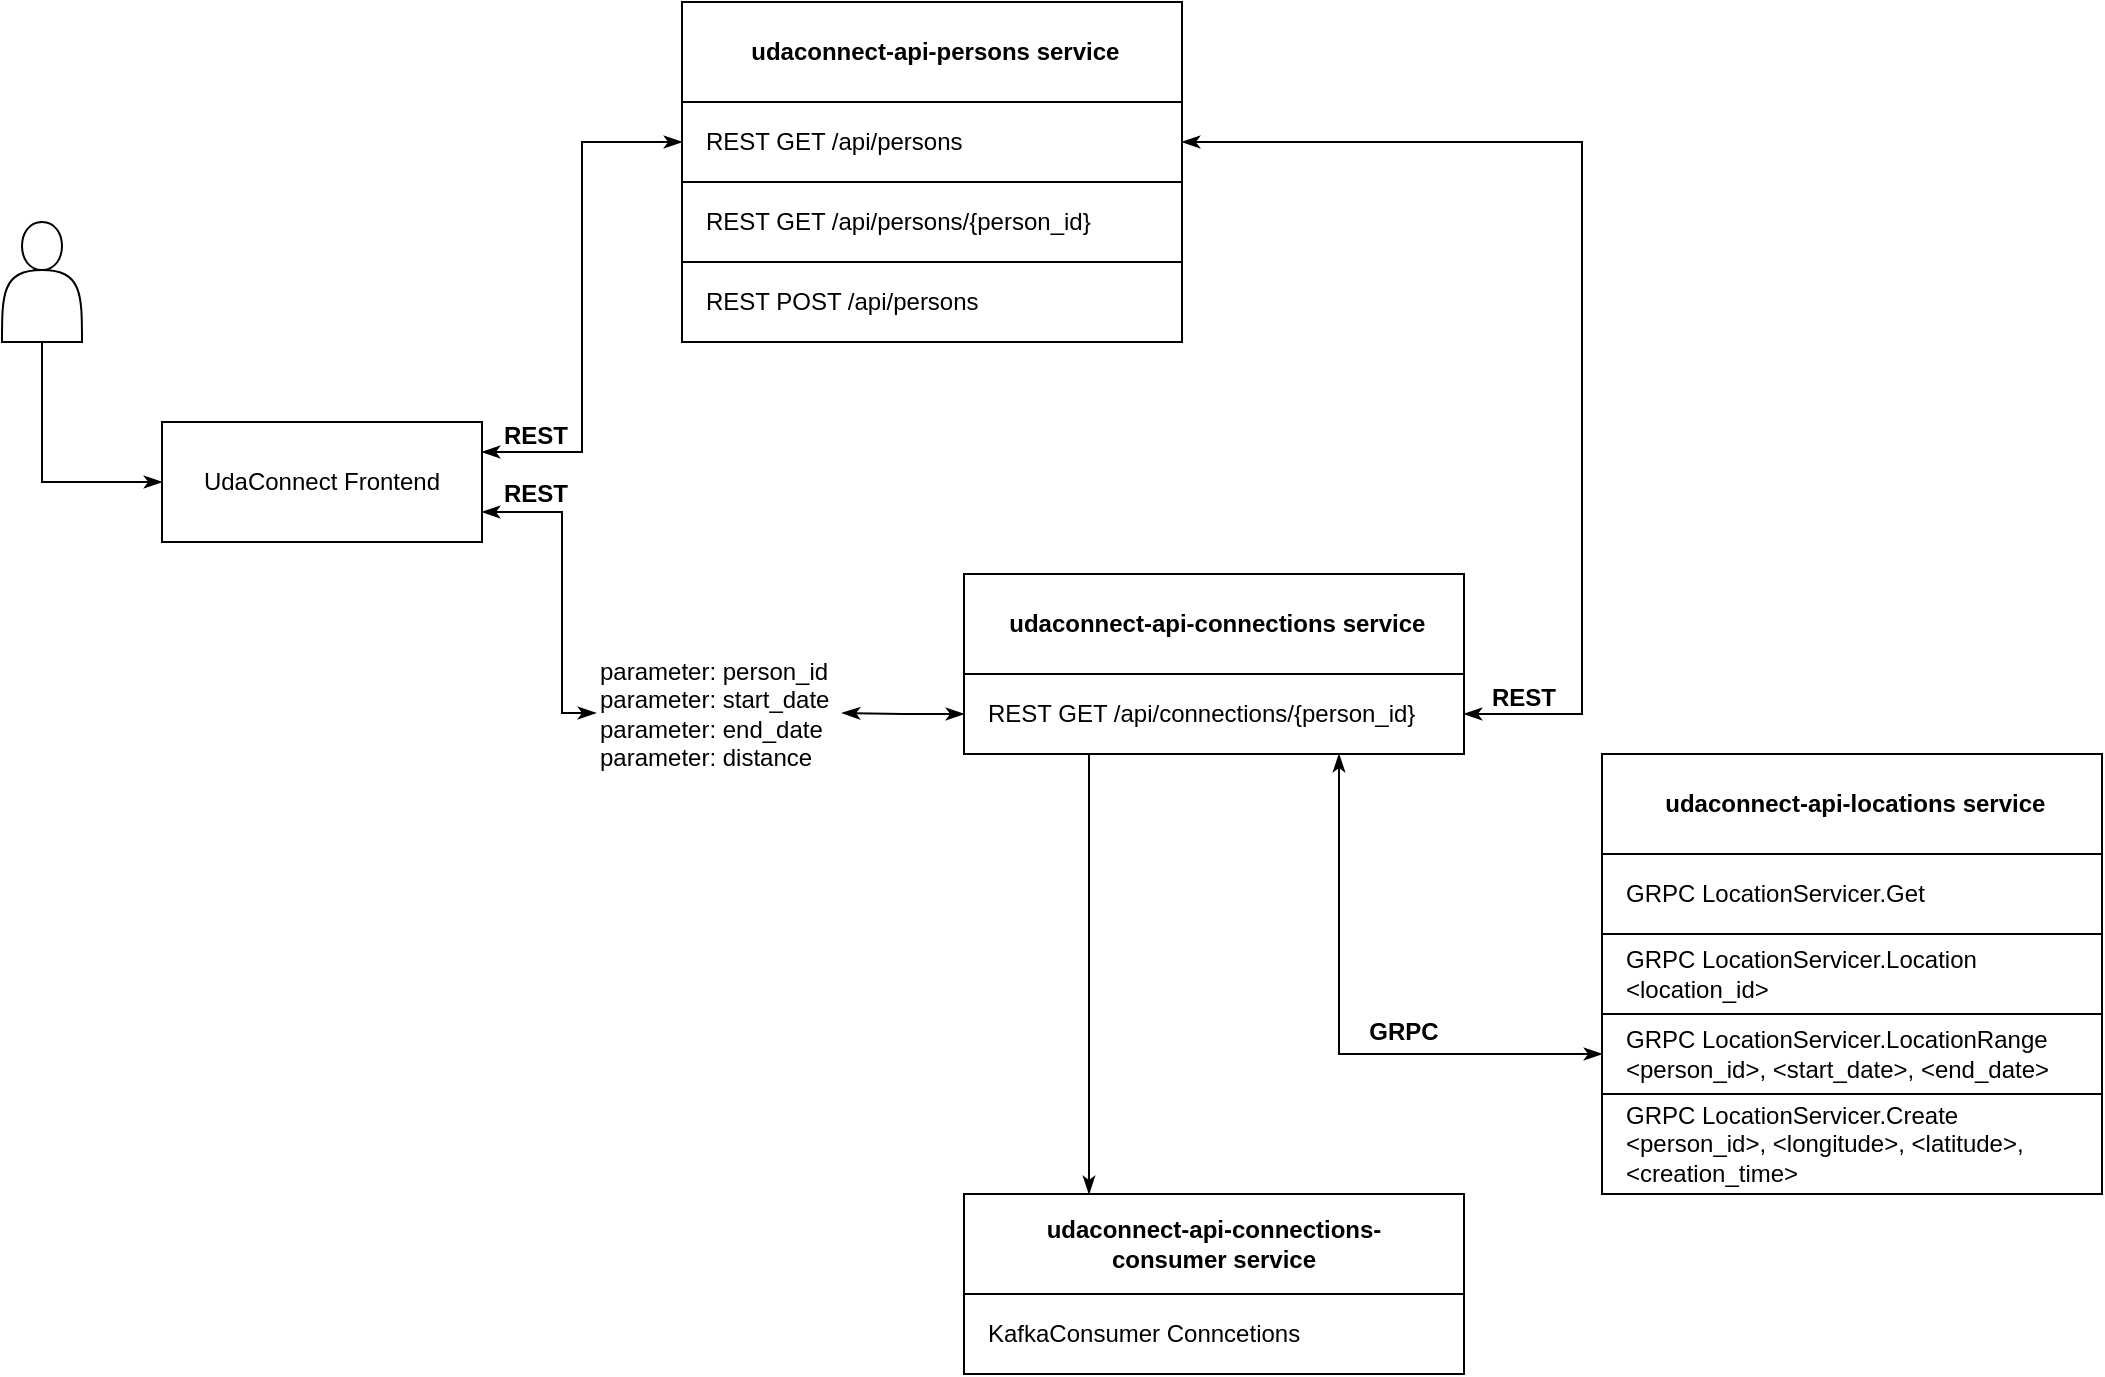 <mxfile version="16.1.2" type="device"><diagram id="vtUqGHYsjoWaJXS0KgvS" name="Page-1"><mxGraphModel dx="1483" dy="891" grid="1" gridSize="10" guides="1" tooltips="1" connect="1" arrows="1" fold="1" page="1" pageScale="1" pageWidth="1100" pageHeight="850" math="0" shadow="0"><root><mxCell id="0"/><mxCell id="1" parent="0"/><mxCell id="j3djy2fpils4WfjQPOHH-4" value="&lt;b&gt;&amp;nbsp;udaconnect-api-persons service&lt;/b&gt;" style="rounded=0;whiteSpace=wrap;html=1;" vertex="1" parent="1"><mxGeometry x="360" y="90" width="250" height="50" as="geometry"/></mxCell><mxCell id="DiqRhk6Mg5SbUiOZTt6v-1" value="UdaConnect Frontend" style="rounded=0;whiteSpace=wrap;html=1;" parent="1" vertex="1"><mxGeometry x="100" y="300" width="160" height="60" as="geometry"/></mxCell><mxCell id="j3djy2fpils4WfjQPOHH-1" value="REST GET /api/persons" style="rounded=0;whiteSpace=wrap;html=1;align=left;spacingTop=0;spacingLeft=10;" vertex="1" parent="1"><mxGeometry x="360" y="140" width="250" height="40" as="geometry"/></mxCell><mxCell id="j3djy2fpils4WfjQPOHH-3" value="parameter: person_id&lt;br&gt;parameter: start_date&lt;br&gt;parameter: end_date&lt;br&gt;parameter: distance" style="text;html=1;strokeColor=none;fillColor=none;align=left;verticalAlign=middle;whiteSpace=wrap;rounded=0;" vertex="1" parent="1"><mxGeometry x="317" y="413" width="123" height="65" as="geometry"/></mxCell><mxCell id="j3djy2fpils4WfjQPOHH-9" value="REST GET /api/persons/{person_id}" style="rounded=0;whiteSpace=wrap;html=1;align=left;spacingTop=0;spacingLeft=10;" vertex="1" parent="1"><mxGeometry x="360" y="180" width="250" height="40" as="geometry"/></mxCell><mxCell id="j3djy2fpils4WfjQPOHH-10" value="REST POST /api/persons" style="rounded=0;whiteSpace=wrap;html=1;align=left;spacingTop=0;spacingLeft=10;" vertex="1" parent="1"><mxGeometry x="360" y="220" width="250" height="40" as="geometry"/></mxCell><mxCell id="j3djy2fpils4WfjQPOHH-12" value="&lt;b&gt;&amp;nbsp;udaconnect-api-connections service&lt;/b&gt;" style="rounded=0;whiteSpace=wrap;html=1;" vertex="1" parent="1"><mxGeometry x="501" y="376" width="250" height="50" as="geometry"/></mxCell><mxCell id="j3djy2fpils4WfjQPOHH-13" value="REST GET /api/connections/{person_id}" style="rounded=0;whiteSpace=wrap;html=1;align=left;spacingTop=0;spacingLeft=10;" vertex="1" parent="1"><mxGeometry x="501" y="426" width="250" height="40" as="geometry"/></mxCell><mxCell id="j3djy2fpils4WfjQPOHH-14" value="" style="endArrow=classicThin;html=1;rounded=0;edgeStyle=orthogonalEdgeStyle;entryX=0;entryY=0.5;entryDx=0;entryDy=0;endFill=1;startArrow=classicThin;startFill=1;exitX=1;exitY=0.25;exitDx=0;exitDy=0;" edge="1" parent="1" source="DiqRhk6Mg5SbUiOZTt6v-1" target="j3djy2fpils4WfjQPOHH-1"><mxGeometry width="50" height="50" relative="1" as="geometry"><mxPoint x="430" y="420" as="sourcePoint"/><mxPoint x="480" y="370" as="targetPoint"/></mxGeometry></mxCell><mxCell id="j3djy2fpils4WfjQPOHH-15" value="REST" style="text;html=1;strokeColor=none;fillColor=none;align=center;verticalAlign=middle;whiteSpace=wrap;rounded=0;fontStyle=1" vertex="1" parent="1"><mxGeometry x="257" y="292" width="60" height="30" as="geometry"/></mxCell><mxCell id="j3djy2fpils4WfjQPOHH-17" value="" style="endArrow=classicThin;html=1;rounded=0;edgeStyle=orthogonalEdgeStyle;endFill=1;startArrow=classicThin;startFill=1;exitX=1;exitY=0.75;exitDx=0;exitDy=0;entryX=0;entryY=0.5;entryDx=0;entryDy=0;" edge="1" parent="1" source="DiqRhk6Mg5SbUiOZTt6v-1" target="j3djy2fpils4WfjQPOHH-3"><mxGeometry width="50" height="50" relative="1" as="geometry"><mxPoint x="270" y="325" as="sourcePoint"/><mxPoint x="300" y="440" as="targetPoint"/><Array as="points"><mxPoint x="300" y="345"/><mxPoint x="300" y="446"/></Array></mxGeometry></mxCell><mxCell id="j3djy2fpils4WfjQPOHH-19" value="REST" style="text;html=1;strokeColor=none;fillColor=none;align=center;verticalAlign=middle;whiteSpace=wrap;rounded=0;fontStyle=1" vertex="1" parent="1"><mxGeometry x="257" y="320" width="60" height="32" as="geometry"/></mxCell><mxCell id="j3djy2fpils4WfjQPOHH-20" value="" style="endArrow=classicThin;html=1;rounded=0;edgeStyle=orthogonalEdgeStyle;endFill=1;startArrow=classicThin;startFill=1;exitX=0;exitY=0.5;exitDx=0;exitDy=0;entryX=1;entryY=0.5;entryDx=0;entryDy=0;" edge="1" parent="1" source="j3djy2fpils4WfjQPOHH-13" target="j3djy2fpils4WfjQPOHH-3"><mxGeometry width="50" height="50" relative="1" as="geometry"><mxPoint x="270" y="355" as="sourcePoint"/><mxPoint x="327" y="455.5" as="targetPoint"/></mxGeometry></mxCell><mxCell id="j3djy2fpils4WfjQPOHH-22" value="&lt;b&gt;&amp;nbsp;udaconnect-api-locations service&lt;/b&gt;" style="rounded=0;whiteSpace=wrap;html=1;" vertex="1" parent="1"><mxGeometry x="820" y="466" width="250" height="50" as="geometry"/></mxCell><mxCell id="j3djy2fpils4WfjQPOHH-23" value="GRPC&amp;nbsp;LocationServicer.Get" style="rounded=0;whiteSpace=wrap;html=1;align=left;spacingTop=0;spacingLeft=10;" vertex="1" parent="1"><mxGeometry x="820" y="516" width="250" height="40" as="geometry"/></mxCell><mxCell id="j3djy2fpils4WfjQPOHH-24" value="GRPC&amp;nbsp;LocationServicer.Location &amp;lt;location_id&amp;gt;" style="rounded=0;whiteSpace=wrap;html=1;align=left;spacingTop=0;spacingLeft=10;" vertex="1" parent="1"><mxGeometry x="820" y="556" width="250" height="40" as="geometry"/></mxCell><mxCell id="j3djy2fpils4WfjQPOHH-25" value="GRPC&amp;nbsp;LocationServicer.LocationRange &amp;lt;person_id&amp;gt;, &amp;lt;start_date&amp;gt;, &amp;lt;end_date&amp;gt;" style="rounded=0;whiteSpace=wrap;html=1;align=left;spacingTop=0;spacingLeft=10;" vertex="1" parent="1"><mxGeometry x="820" y="596" width="250" height="40" as="geometry"/></mxCell><mxCell id="j3djy2fpils4WfjQPOHH-26" value="GRPC&amp;nbsp;LocationServicer.Create &amp;lt;person_id&amp;gt;, &amp;lt;longitude&amp;gt;, &amp;lt;latitude&amp;gt;, &amp;lt;creation_time&amp;gt;" style="rounded=0;whiteSpace=wrap;html=1;align=left;spacingTop=0;spacingLeft=10;" vertex="1" parent="1"><mxGeometry x="820" y="636" width="250" height="50" as="geometry"/></mxCell><mxCell id="j3djy2fpils4WfjQPOHH-27" value="" style="endArrow=classicThin;html=1;rounded=0;edgeStyle=orthogonalEdgeStyle;endFill=1;startArrow=classicThin;startFill=1;exitX=0.75;exitY=1;exitDx=0;exitDy=0;entryX=0;entryY=0.5;entryDx=0;entryDy=0;" edge="1" parent="1" source="j3djy2fpils4WfjQPOHH-13" target="j3djy2fpils4WfjQPOHH-25"><mxGeometry width="50" height="50" relative="1" as="geometry"><mxPoint x="511" y="456" as="sourcePoint"/><mxPoint x="450" y="455.5" as="targetPoint"/></mxGeometry></mxCell><mxCell id="j3djy2fpils4WfjQPOHH-28" value="" style="endArrow=classicThin;html=1;rounded=0;edgeStyle=orthogonalEdgeStyle;endFill=1;startArrow=classicThin;startFill=1;exitX=1;exitY=0.5;exitDx=0;exitDy=0;entryX=1;entryY=0.5;entryDx=0;entryDy=0;" edge="1" parent="1" source="j3djy2fpils4WfjQPOHH-13" target="j3djy2fpils4WfjQPOHH-1"><mxGeometry width="50" height="50" relative="1" as="geometry"><mxPoint x="698.5" y="476" as="sourcePoint"/><mxPoint x="830" y="626" as="targetPoint"/><Array as="points"><mxPoint x="810" y="446"/><mxPoint x="810" y="160"/></Array></mxGeometry></mxCell><mxCell id="j3djy2fpils4WfjQPOHH-29" value="REST" style="text;html=1;strokeColor=none;fillColor=none;align=center;verticalAlign=middle;whiteSpace=wrap;rounded=0;fontStyle=1" vertex="1" parent="1"><mxGeometry x="751" y="423" width="60" height="30" as="geometry"/></mxCell><mxCell id="j3djy2fpils4WfjQPOHH-30" value="GRPC" style="text;html=1;strokeColor=none;fillColor=none;align=center;verticalAlign=middle;whiteSpace=wrap;rounded=0;fontStyle=1" vertex="1" parent="1"><mxGeometry x="691" y="590" width="60" height="30" as="geometry"/></mxCell><mxCell id="j3djy2fpils4WfjQPOHH-31" value="&lt;b&gt;udaconnect-api-connections-consumer&amp;nbsp;service&lt;/b&gt;" style="rounded=0;whiteSpace=wrap;html=1;" vertex="1" parent="1"><mxGeometry x="501" y="686" width="250" height="50" as="geometry"/></mxCell><mxCell id="j3djy2fpils4WfjQPOHH-32" value="KafkaConsumer Conncetions" style="rounded=0;whiteSpace=wrap;html=1;align=left;spacingTop=0;spacingLeft=10;" vertex="1" parent="1"><mxGeometry x="501" y="736" width="250" height="40" as="geometry"/></mxCell><mxCell id="j3djy2fpils4WfjQPOHH-33" value="" style="endArrow=classicThin;html=1;rounded=0;edgeStyle=orthogonalEdgeStyle;endFill=1;startArrow=none;startFill=0;exitX=0.25;exitY=1;exitDx=0;exitDy=0;entryX=0.25;entryY=0;entryDx=0;entryDy=0;" edge="1" parent="1" source="j3djy2fpils4WfjQPOHH-13" target="j3djy2fpils4WfjQPOHH-31"><mxGeometry width="50" height="50" relative="1" as="geometry"><mxPoint x="698.5" y="476" as="sourcePoint"/><mxPoint x="830" y="626" as="targetPoint"/></mxGeometry></mxCell><mxCell id="j3djy2fpils4WfjQPOHH-36" style="edgeStyle=orthogonalEdgeStyle;rounded=0;orthogonalLoop=1;jettySize=auto;html=1;entryX=0;entryY=0.5;entryDx=0;entryDy=0;startArrow=none;startFill=0;endArrow=classicThin;endFill=1;exitX=0.5;exitY=1;exitDx=0;exitDy=0;" edge="1" parent="1" source="j3djy2fpils4WfjQPOHH-34" target="DiqRhk6Mg5SbUiOZTt6v-1"><mxGeometry relative="1" as="geometry"/></mxCell><mxCell id="j3djy2fpils4WfjQPOHH-34" value="" style="shape=actor;whiteSpace=wrap;html=1;" vertex="1" parent="1"><mxGeometry x="20" y="200" width="40" height="60" as="geometry"/></mxCell></root></mxGraphModel></diagram></mxfile>